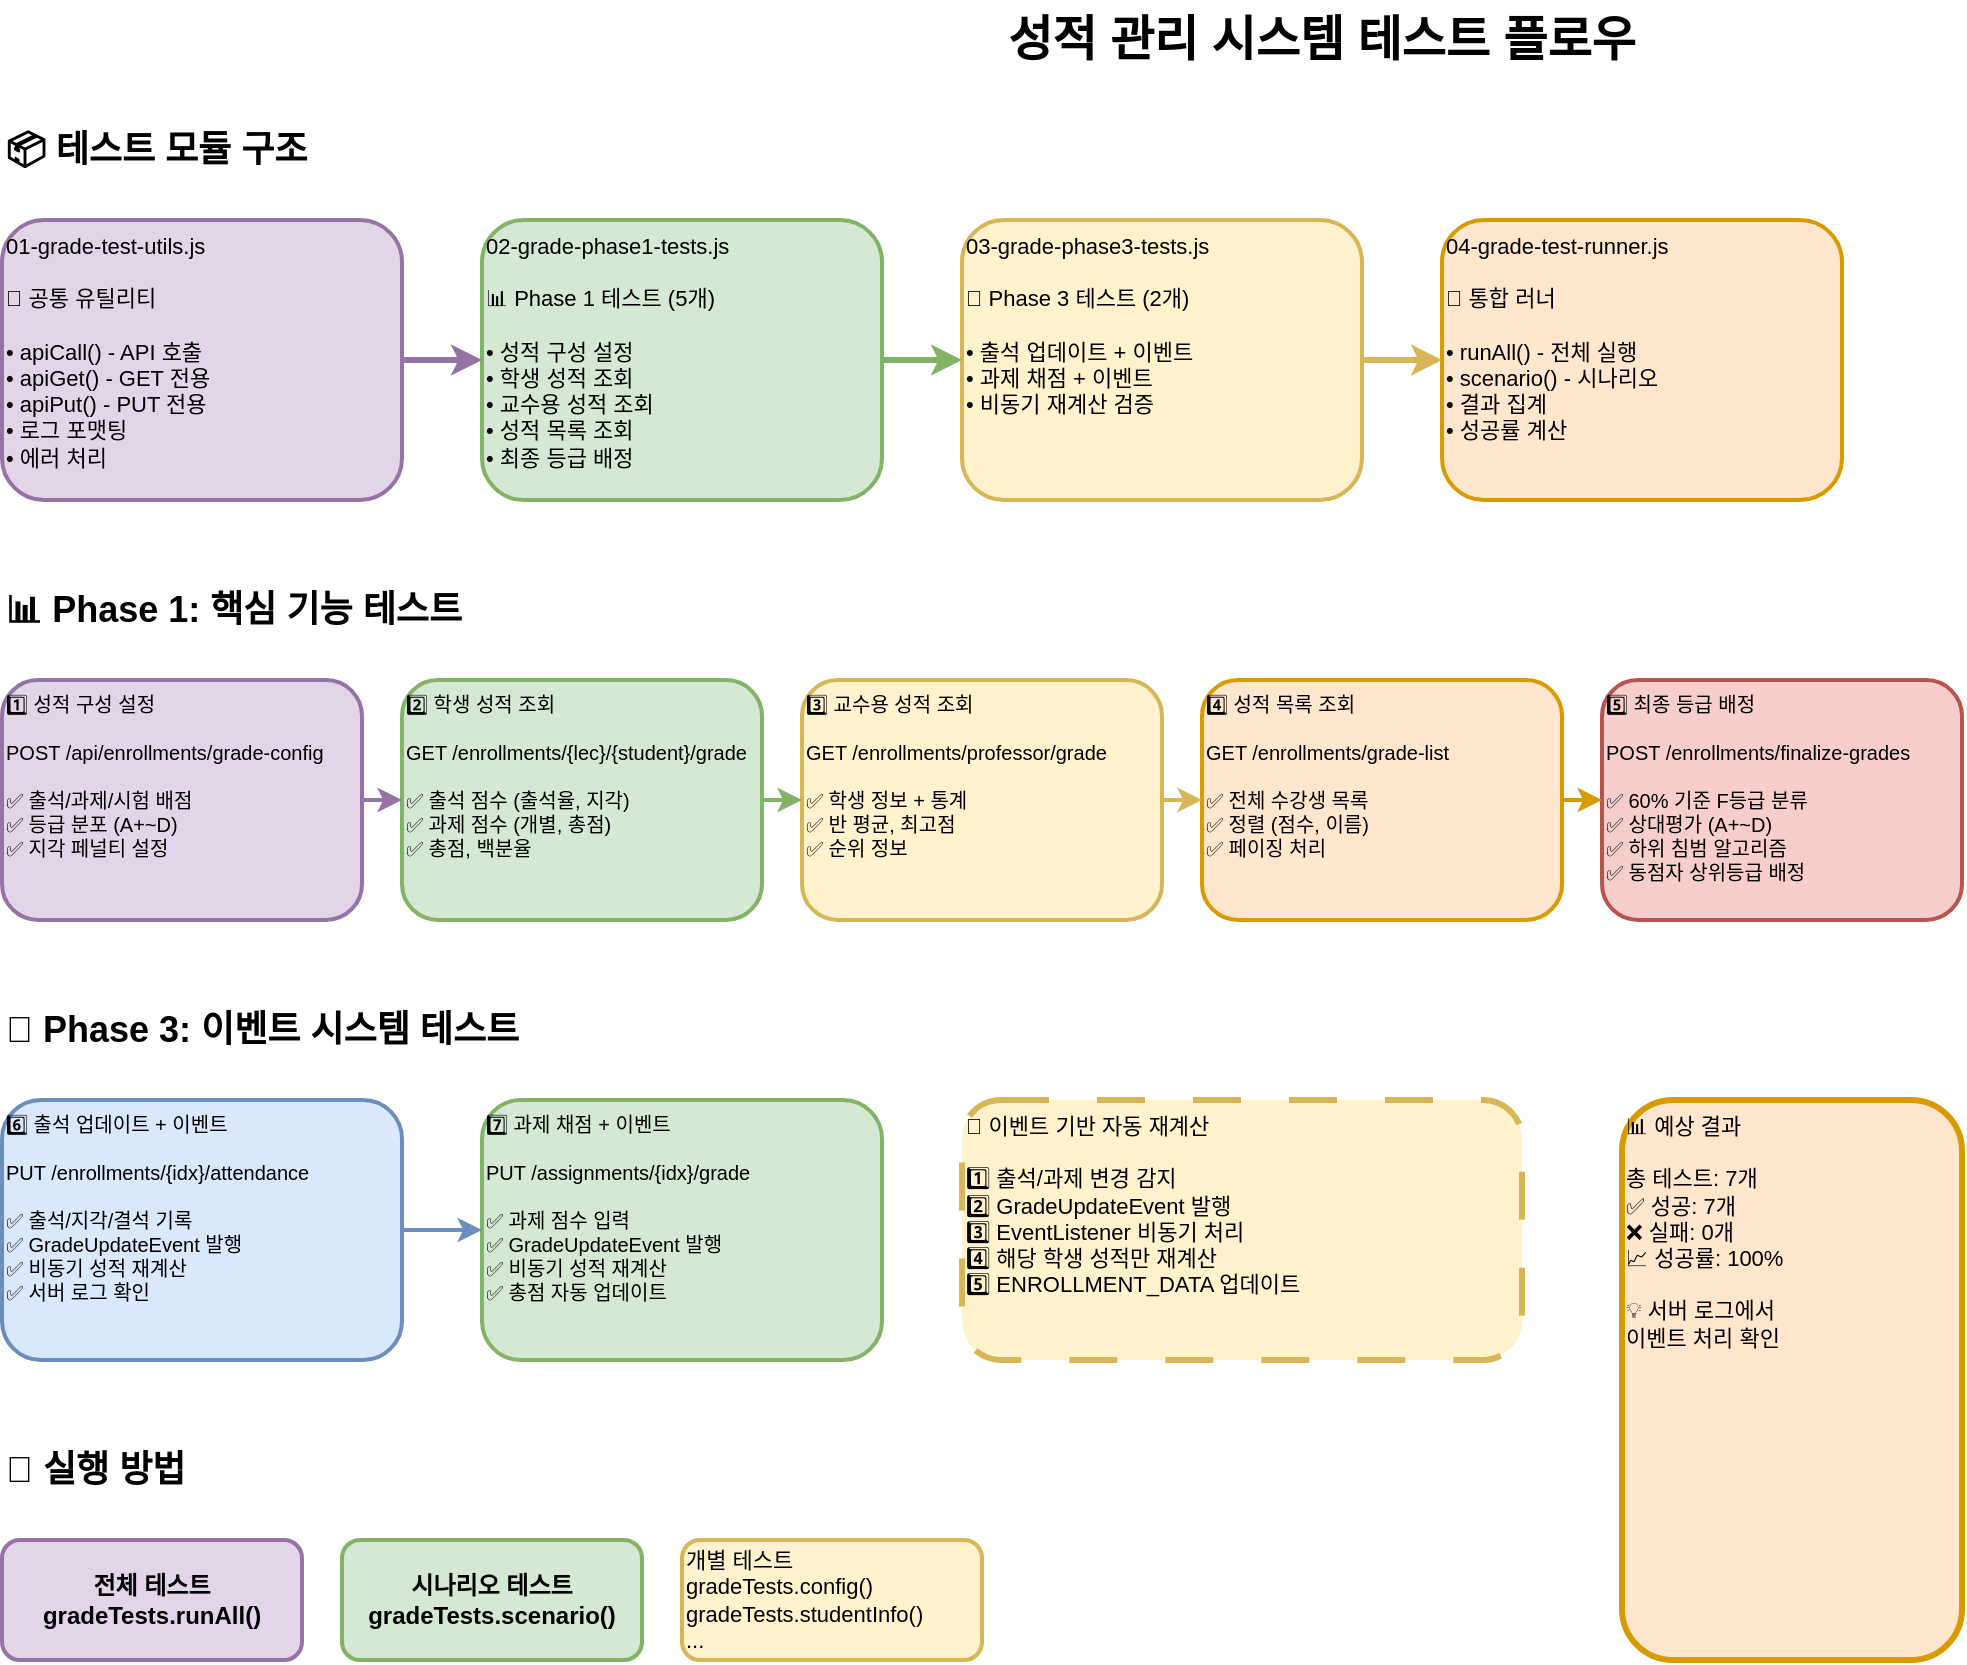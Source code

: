 <mxfile version="24.0.0">
  <diagram name="성적관리-테스트-플로우" id="test-flow-diagram">
    <mxGraphModel dx="1400" dy="800" grid="1" gridSize="10" guides="1" tooltips="1" connect="1" arrows="1" fold="1" page="1" pageScale="1" pageWidth="1400" pageHeight="900" background="#FFFFFF" math="0" shadow="0">
      <root>
        <mxCell id="0" />
        <mxCell id="1" parent="0" />
        
        <!-- 제목 -->
        <mxCell id="title" value="성적 관리 시스템 테스트 플로우" style="text;html=1;strokeColor=none;fillColor=none;align=center;verticalAlign=middle;whiteSpace=wrap;rounded=0;fontSize=24;fontStyle=1;fontColor=#000000;" vertex="1" parent="1">
          <mxGeometry x="400" y="20" width="600" height="40" as="geometry" />
        </mxCell>
        
        <!-- 모듈 구조 섹션 -->
        <mxCell id="module-title" value="📦 테스트 모듈 구조" style="text;html=1;strokeColor=none;fillColor=none;align=left;verticalAlign=middle;whiteSpace=wrap;rounded=0;fontSize=18;fontStyle=1;fontColor=#000000;" vertex="1" parent="1">
          <mxGeometry x="40" y="80" width="250" height="30" as="geometry" />
        </mxCell>
        
        <!-- 모듈 1 -->
        <mxCell id="module1" value="01-grade-test-utils.js&#xa;&#xa;🔧 공통 유틸리티&#xa;&#xa;• apiCall() - API 호출&#xa;• apiGet() - GET 전용&#xa;• apiPut() - PUT 전용&#xa;• 로그 포맷팅&#xa;• 에러 처리" style="rounded=1;whiteSpace=wrap;html=1;fillColor=#E1D5E7;strokeColor=#9673A6;strokeWidth=2;fontSize=11;align=left;verticalAlign=top;fontColor=#000000;" vertex="1" parent="1">
          <mxGeometry x="40" y="130" width="200" height="140" as="geometry" />
        </mxCell>
        
        <!-- 모듈 2 -->
        <mxCell id="module2" value="02-grade-phase1-tests.js&#xa;&#xa;📊 Phase 1 테스트 (5개)&#xa;&#xa;• 성적 구성 설정&#xa;• 학생 성적 조회&#xa;• 교수용 성적 조회&#xa;• 성적 목록 조회&#xa;• 최종 등급 배정" style="rounded=1;whiteSpace=wrap;html=1;fillColor=#D5E8D4;strokeColor=#82B366;strokeWidth=2;fontSize=11;align=left;verticalAlign=top;fontColor=#000000;" vertex="1" parent="1">
          <mxGeometry x="280" y="130" width="200" height="140" as="geometry" />
        </mxCell>
        
        <!-- 모듈 3 -->
        <mxCell id="module3" value="03-grade-phase3-tests.js&#xa;&#xa;🔄 Phase 3 테스트 (2개)&#xa;&#xa;• 출석 업데이트 + 이벤트&#xa;• 과제 채점 + 이벤트&#xa;• 비동기 재계산 검증" style="rounded=1;whiteSpace=wrap;html=1;fillColor=#FFF2CC;strokeColor=#D6B656;strokeWidth=2;fontSize=11;align=left;verticalAlign=top;fontColor=#000000;" vertex="1" parent="1">
          <mxGeometry x="520" y="130" width="200" height="140" as="geometry" />
        </mxCell>
        
        <!-- 모듈 4 -->
        <mxCell id="module4" value="04-grade-test-runner.js&#xa;&#xa;🚀 통합 러너&#xa;&#xa;• runAll() - 전체 실행&#xa;• scenario() - 시나리오&#xa;• 결과 집계&#xa;• 성공률 계산" style="rounded=1;whiteSpace=wrap;html=1;fillColor=#FFE6CC;strokeColor=#D79B00;strokeWidth=2;fontSize=11;align=left;verticalAlign=top;fontColor=#000000;" vertex="1" parent="1">
          <mxGeometry x="760" y="130" width="200" height="140" as="geometry" />
        </mxCell>
        
        <!-- 의존성 화살표 -->
        <mxCell id="arrow1" value="" style="endArrow=classic;html=1;rounded=0;strokeWidth=3;strokeColor=#9673A6;exitX=1;exitY=0.5;exitDx=0;exitDy=0;entryX=0;entryY=0.5;entryDx=0;entryDy=0;" edge="1" parent="1" source="module1" target="module2">
          <mxGeometry width="50" height="50" relative="1" as="geometry">
            <mxPoint x="240" y="200" as="sourcePoint" />
            <mxPoint x="280" y="200" as="targetPoint" />
          </mxGeometry>
        </mxCell>
        
        <mxCell id="arrow2" value="" style="endArrow=classic;html=1;rounded=0;strokeWidth=3;strokeColor=#82B366;exitX=1;exitY=0.5;exitDx=0;exitDy=0;entryX=0;entryY=0.5;entryDx=0;entryDy=0;" edge="1" parent="1" source="module2" target="module3">
          <mxGeometry width="50" height="50" relative="1" as="geometry">
            <mxPoint x="480" y="200" as="sourcePoint" />
            <mxPoint x="520" y="200" as="targetPoint" />
          </mxGeometry>
        </mxCell>
        
        <mxCell id="arrow3" value="" style="endArrow=classic;html=1;rounded=0;strokeWidth=3;strokeColor=#D6B656;exitX=1;exitY=0.5;exitDx=0;exitDy=0;entryX=0;entryY=0.5;entryDx=0;entryDy=0;" edge="1" parent="1" source="module3" target="module4">
          <mxGeometry width="50" height="50" relative="1" as="geometry">
            <mxPoint x="720" y="200" as="sourcePoint" />
            <mxPoint x="760" y="200" as="targetPoint" />
          </mxGeometry>
        </mxCell>
        
        <!-- Phase 1 테스트 플로우 -->
        <mxCell id="phase1-title" value="📊 Phase 1: 핵심 기능 테스트" style="text;html=1;strokeColor=none;fillColor=none;align=left;verticalAlign=middle;whiteSpace=wrap;rounded=0;fontSize=18;fontStyle=1;fontColor=#000000;" vertex="1" parent="1">
          <mxGeometry x="40" y="310" width="350" height="30" as="geometry" />
        </mxCell>
        
        <!-- 테스트 1 -->
        <mxCell id="test1" value="1️⃣ 성적 구성 설정&#xa;&#xa;POST /api/enrollments/grade-config&#xa;&#xa;✅ 출석/과제/시험 배점&#xa;✅ 등급 분포 (A+~D)&#xa;✅ 지각 페널티 설정" style="rounded=1;whiteSpace=wrap;html=1;fillColor=#E1D5E7;strokeColor=#9673A6;strokeWidth=2;fontSize=10;align=left;verticalAlign=top;fontColor=#000000;" vertex="1" parent="1">
          <mxGeometry x="40" y="360" width="180" height="120" as="geometry" />
        </mxCell>
        
        <!-- 테스트 2 -->
        <mxCell id="test2" value="2️⃣ 학생 성적 조회&#xa;&#xa;GET /enrollments/{lec}/{student}/grade&#xa;&#xa;✅ 출석 점수 (출석율, 지각)&#xa;✅ 과제 점수 (개별, 총점)&#xa;✅ 총점, 백분율" style="rounded=1;whiteSpace=wrap;html=1;fillColor=#D5E8D4;strokeColor=#82B366;strokeWidth=2;fontSize=10;align=left;verticalAlign=top;fontColor=#000000;" vertex="1" parent="1">
          <mxGeometry x="240" y="360" width="180" height="120" as="geometry" />
        </mxCell>
        
        <!-- 테스트 3 -->
        <mxCell id="test3" value="3️⃣ 교수용 성적 조회&#xa;&#xa;GET /enrollments/professor/grade&#xa;&#xa;✅ 학생 정보 + 통계&#xa;✅ 반 평균, 최고점&#xa;✅ 순위 정보" style="rounded=1;whiteSpace=wrap;html=1;fillColor=#FFF2CC;strokeColor=#D6B656;strokeWidth=2;fontSize=10;align=left;verticalAlign=top;fontColor=#000000;" vertex="1" parent="1">
          <mxGeometry x="440" y="360" width="180" height="120" as="geometry" />
        </mxCell>
        
        <!-- 테스트 4 -->
        <mxCell id="test4" value="4️⃣ 성적 목록 조회&#xa;&#xa;GET /enrollments/grade-list&#xa;&#xa;✅ 전체 수강생 목록&#xa;✅ 정렬 (점수, 이름)&#xa;✅ 페이징 처리" style="rounded=1;whiteSpace=wrap;html=1;fillColor=#FFE6CC;strokeColor=#D79B00;strokeWidth=2;fontSize=10;align=left;verticalAlign=top;fontColor=#000000;" vertex="1" parent="1">
          <mxGeometry x="640" y="360" width="180" height="120" as="geometry" />
        </mxCell>
        
        <!-- 테스트 5 -->
        <mxCell id="test5" value="5️⃣ 최종 등급 배정&#xa;&#xa;POST /enrollments/finalize-grades&#xa;&#xa;✅ 60% 기준 F등급 분류&#xa;✅ 상대평가 (A+~D)&#xa;✅ 하위 침범 알고리즘&#xa;✅ 동점자 상위등급 배정" style="rounded=1;whiteSpace=wrap;html=1;fillColor=#F8CECC;strokeColor=#B85450;strokeWidth=2;fontSize=10;align=left;verticalAlign=top;fontColor=#000000;" vertex="1" parent="1">
          <mxGeometry x="840" y="360" width="180" height="120" as="geometry" />
        </mxCell>
        
        <!-- Phase 3 테스트 플로우 -->
        <mxCell id="phase3-title" value="🔄 Phase 3: 이벤트 시스템 테스트" style="text;html=1;strokeColor=none;fillColor=none;align=left;verticalAlign=middle;whiteSpace=wrap;rounded=0;fontSize=18;fontStyle=1;fontColor=#000000;" vertex="1" parent="1">
          <mxGeometry x="40" y="520" width="400" height="30" as="geometry" />
        </mxCell>
        
        <!-- 테스트 6 -->
        <mxCell id="test6" value="6️⃣ 출석 업데이트 + 이벤트&#xa;&#xa;PUT /enrollments/{idx}/attendance&#xa;&#xa;✅ 출석/지각/결석 기록&#xa;✅ GradeUpdateEvent 발행&#xa;✅ 비동기 성적 재계산&#xa;✅ 서버 로그 확인" style="rounded=1;whiteSpace=wrap;html=1;fillColor=#DAE8FC;strokeColor=#6C8EBF;strokeWidth=2;fontSize=10;align=left;verticalAlign=top;fontColor=#000000;" vertex="1" parent="1">
          <mxGeometry x="40" y="570" width="200" height="130" as="geometry" />
        </mxCell>
        
        <!-- 테스트 7 -->
        <mxCell id="test7" value="7️⃣ 과제 채점 + 이벤트&#xa;&#xa;PUT /assignments/{idx}/grade&#xa;&#xa;✅ 과제 점수 입력&#xa;✅ GradeUpdateEvent 발행&#xa;✅ 비동기 성적 재계산&#xa;✅ 총점 자동 업데이트" style="rounded=1;whiteSpace=wrap;html=1;fillColor=#D5E8D4;strokeColor=#82B366;strokeWidth=2;fontSize=10;align=left;verticalAlign=top;fontColor=#000000;" vertex="1" parent="1">
          <mxGeometry x="280" y="570" width="200" height="130" as="geometry" />
        </mxCell>
        
        <!-- 이벤트 시스템 다이어그램 -->
        <mxCell id="event-box" value="🔄 이벤트 기반 자동 재계산&#xa;&#xa;1️⃣ 출석/과제 변경 감지&#xa;2️⃣ GradeUpdateEvent 발행&#xa;3️⃣ EventListener 비동기 처리&#xa;4️⃣ 해당 학생 성적만 재계산&#xa;5️⃣ ENROLLMENT_DATA 업데이트" style="rounded=1;whiteSpace=wrap;html=1;fillColor=#FFF2CC;strokeColor=#D6B656;strokeWidth=3;fontSize=11;align=left;verticalAlign=top;fontColor=#000000;dashed=1;dashPattern=8 8;" vertex="1" parent="1">
          <mxGeometry x="520" y="570" width="280" height="130" as="geometry" />
        </mxCell>
        
        <!-- 실행 방법 -->
        <mxCell id="execution-title" value="🚀 실행 방법" style="text;html=1;strokeColor=none;fillColor=none;align=left;verticalAlign=middle;whiteSpace=wrap;rounded=0;fontSize=18;fontStyle=1;fontColor=#000000;" vertex="1" parent="1">
          <mxGeometry x="40" y="740" width="200" height="30" as="geometry" />
        </mxCell>
        
        <mxCell id="exec1" value="전체 테스트&#xa;gradeTests.runAll()" style="rounded=1;whiteSpace=wrap;html=1;fillColor=#E1D5E7;strokeColor=#9673A6;strokeWidth=2;fontSize=12;fontStyle=1;fontColor=#000000;" vertex="1" parent="1">
          <mxGeometry x="40" y="790" width="150" height="60" as="geometry" />
        </mxCell>
        
        <mxCell id="exec2" value="시나리오 테스트&#xa;gradeTests.scenario()" style="rounded=1;whiteSpace=wrap;html=1;fillColor=#D5E8D4;strokeColor=#82B366;strokeWidth=2;fontSize=12;fontStyle=1;fontColor=#000000;" vertex="1" parent="1">
          <mxGeometry x="210" y="790" width="150" height="60" as="geometry" />
        </mxCell>
        
        <mxCell id="exec3" value="개별 테스트&#xa;gradeTests.config()&#xa;gradeTests.studentInfo()&#xa;..." style="rounded=1;whiteSpace=wrap;html=1;fillColor=#FFF2CC;strokeColor=#D6B656;strokeWidth=2;fontSize=11;align=left;fontColor=#000000;" vertex="1" parent="1">
          <mxGeometry x="380" y="790" width="150" height="60" as="geometry" />
        </mxCell>
        
        <!-- 결과 확인 -->
        <mxCell id="result-box" value="📊 예상 결과&#xa;&#xa;총 테스트: 7개&#xa;✅ 성공: 7개&#xa;❌ 실패: 0개&#xa;📈 성공률: 100%&#xa;&#xa;💡 서버 로그에서&#xa;   이벤트 처리 확인" style="rounded=1;whiteSpace=wrap;html=1;fillColor=#FFE6CC;strokeColor=#D79B00;strokeWidth=3;fontSize=11;align=left;verticalAlign=top;fontColor=#000000;" vertex="1" parent="1">
          <mxGeometry x="850" y="570" width="170" height="280" as="geometry" />
        </mxCell>
        
        <!-- 데이터 흐름 -->
        <mxCell id="flow-arrow1" value="" style="endArrow=classic;html=1;rounded=0;strokeWidth=2;strokeColor=#9673A6;exitX=1;exitY=0.5;exitDx=0;exitDy=0;entryX=0;entryY=0.5;entryDx=0;entryDy=0;edgeStyle=orthogonalEdgeStyle;" edge="1" parent="1" source="test1" target="test2">
          <mxGeometry width="50" height="50" relative="1" as="geometry">
            <mxPoint x="220" y="420" as="sourcePoint" />
            <mxPoint x="240" y="420" as="targetPoint" />
          </mxGeometry>
        </mxCell>
        
        <mxCell id="flow-arrow2" value="" style="endArrow=classic;html=1;rounded=0;strokeWidth=2;strokeColor=#82B366;exitX=1;exitY=0.5;exitDx=0;exitDy=0;entryX=0;entryY=0.5;entryDx=0;entryDy=0;edgeStyle=orthogonalEdgeStyle;" edge="1" parent="1" source="test2" target="test3">
          <mxGeometry width="50" height="50" relative="1" as="geometry">
            <mxPoint x="420" y="420" as="sourcePoint" />
            <mxPoint x="440" y="420" as="targetPoint" />
          </mxGeometry>
        </mxCell>
        
        <mxCell id="flow-arrow3" value="" style="endArrow=classic;html=1;rounded=0;strokeWidth=2;strokeColor=#D6B656;exitX=1;exitY=0.5;exitDx=0;exitDy=0;entryX=0;entryY=0.5;entryDx=0;entryDy=0;edgeStyle=orthogonalEdgeStyle;" edge="1" parent="1" source="test3" target="test4">
          <mxGeometry width="50" height="50" relative="1" as="geometry">
            <mxPoint x="620" y="420" as="sourcePoint" />
            <mxPoint x="640" y="420" as="targetPoint" />
          </mxGeometry>
        </mxCell>
        
        <mxCell id="flow-arrow4" value="" style="endArrow=classic;html=1;rounded=0;strokeWidth=2;strokeColor=#D79B00;exitX=1;exitY=0.5;exitDx=0;exitDy=0;entryX=0;entryY=0.5;entryDx=0;entryDy=0;edgeStyle=orthogonalEdgeStyle;" edge="1" parent="1" source="test4" target="test5">
          <mxGeometry width="50" height="50" relative="1" as="geometry">
            <mxPoint x="820" y="420" as="sourcePoint" />
            <mxPoint x="840" y="420" as="targetPoint" />
          </mxGeometry>
        </mxCell>
        
        <mxCell id="event-arrow1" value="" style="endArrow=classic;html=1;rounded=0;strokeWidth=2;strokeColor=#6C8EBF;exitX=1;exitY=0.5;exitDx=0;exitDy=0;entryX=0;entryY=0.5;entryDx=0;entryDy=0;edgeStyle=orthogonalEdgeStyle;" edge="1" parent="1" source="test6" target="test7">
          <mxGeometry width="50" height="50" relative="1" as="geometry">
            <mxPoint x="240" y="635" as="sourcePoint" />
            <mxPoint x="280" y="635" as="targetPoint" />
          </mxGeometry>
        </mxCell>
        
      </root>
    </mxGraphModel>
  </diagram>
</mxfile>
